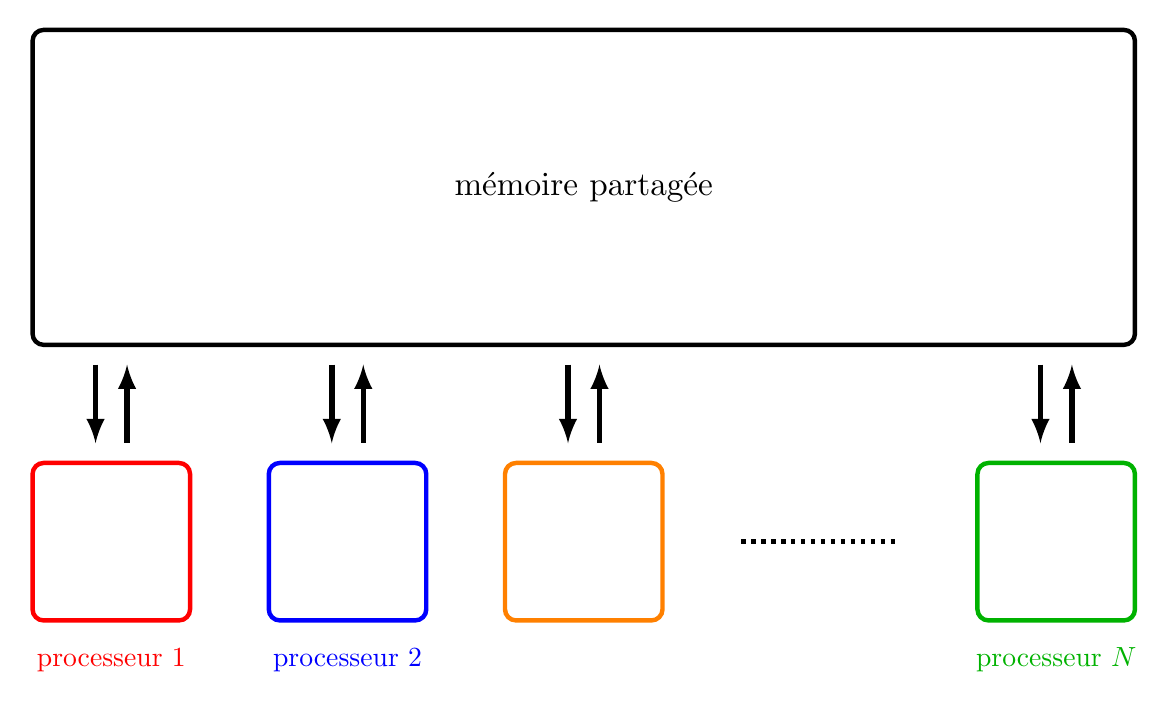 \begin{tikzpicture}[scale=1]


\draw[ultra thick,rounded corners] (0,0) rectangle ++(14,4) node[midway,scale=1.2] {m\'emoire partag\'ee};

\draw[ultra thick,rounded corners,red] (0,-1.5) rectangle ++(2,-2);
\draw[ultra thick,rounded corners,blue] (3,-1.5) rectangle ++(2,-2);
\draw[ultra thick,rounded corners,orange] (6,-1.5) rectangle ++(2,-2);

\draw[dotted,ultra thick] (9,-2.5)-- ++(2,0);

\draw[ultra thick,rounded corners,green!70!black] (12,-1.5) rectangle ++(2,-2);

\node[red,scale=1] at (1,-4)  {processeur 1};
\node[blue,scale=1] at (4,-4)  {processeur 2};

\node[green!70!black,scale=1] at (13,-4)  {processeur $N$};

\draw[->,>=latex,ultra thick,line width=2] (0.8,-0.25) -- ++(0,-1);
\draw[<-,>=latex,ultra thick,line width=2] (1.2,-0.25) --++(0,-1);

\draw[->,>=latex,ultra thick,line width=2] (3+0.8,-0.25) -- ++(0,-1);
\draw[<-,>=latex,ultra thick,line width=2] (3+1.2,-0.25) --++(0,-1);

\draw[->,>=latex,ultra thick,line width=2] (6+0.8,-0.25) -- ++(0,-1);
\draw[<-,>=latex,ultra thick,line width=2] (6+1.2,-0.25) --++(0,-1);

\draw[->,>=latex,ultra thick,line width=2] (12+0.8,-0.25) -- ++(0,-1);
\draw[<-,>=latex,ultra thick,line width=2] (12+1.2,-0.25) --++(0,-1);
\end{tikzpicture}  